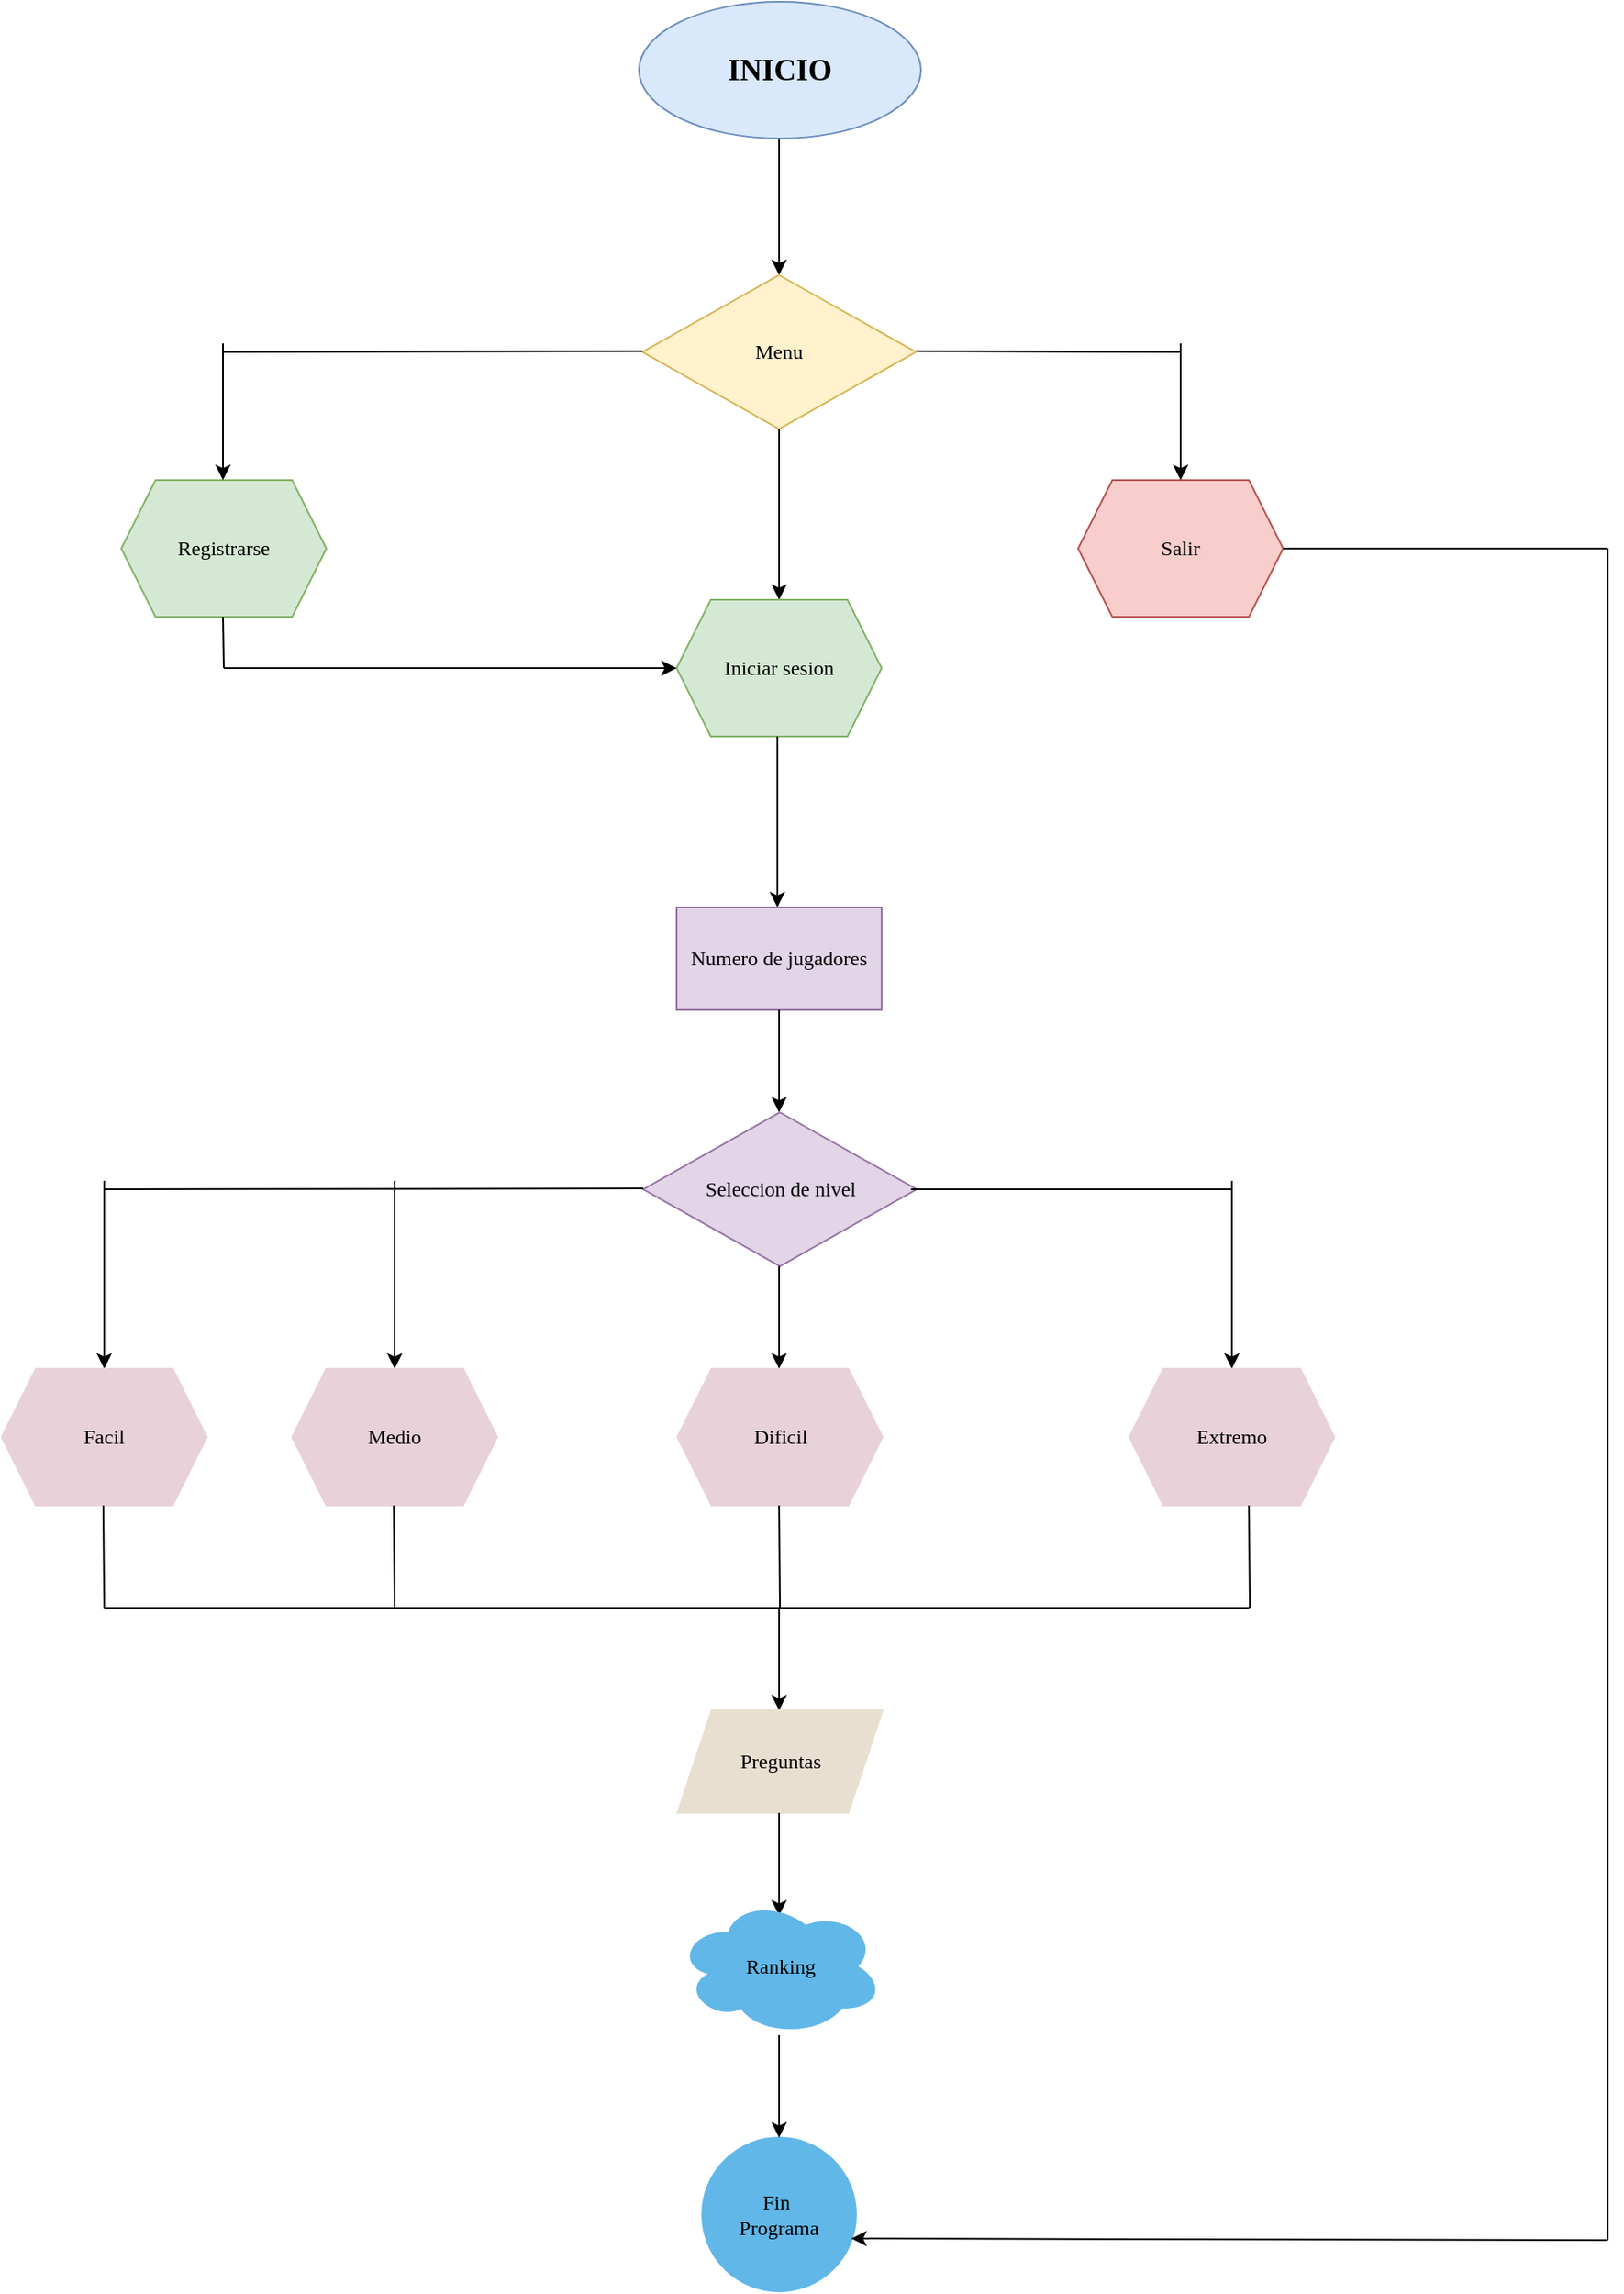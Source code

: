 <mxfile version="17.4.1" type="device"><diagram id="FCNfn9e_kaqVYcGwDjA9" name="Page-1"><mxGraphModel dx="1888" dy="481" grid="1" gridSize="10" guides="1" tooltips="1" connect="1" arrows="1" fold="1" page="1" pageScale="1" pageWidth="850" pageHeight="1100" math="0" shadow="0"><root><mxCell id="0"/><mxCell id="1" parent="0"/><mxCell id="Bh_2_UOjDmWj92w8OSH0-1" value="&lt;h2&gt;&lt;font face=&quot;Times New Roman&quot;&gt;INICIO&lt;/font&gt;&lt;/h2&gt;" style="ellipse;whiteSpace=wrap;html=1;fillColor=#dae8fc;strokeColor=#6c8ebf;" vertex="1" parent="1"><mxGeometry x="343" y="10" width="165" height="80" as="geometry"/></mxCell><mxCell id="Bh_2_UOjDmWj92w8OSH0-2" value="" style="endArrow=classic;html=1;rounded=0;fontFamily=Times New Roman;" edge="1" parent="1"><mxGeometry width="50" height="50" relative="1" as="geometry"><mxPoint x="425" y="90" as="sourcePoint"/><mxPoint x="425" y="170" as="targetPoint"/><Array as="points"/></mxGeometry></mxCell><mxCell id="Bh_2_UOjDmWj92w8OSH0-4" value="" style="endArrow=none;html=1;rounded=0;fontFamily=Times New Roman;" edge="1" parent="1"><mxGeometry width="50" height="50" relative="1" as="geometry"><mxPoint x="505" y="214.5" as="sourcePoint"/><mxPoint x="660" y="215" as="targetPoint"/></mxGeometry></mxCell><mxCell id="Bh_2_UOjDmWj92w8OSH0-5" value="" style="endArrow=none;html=1;rounded=0;fontFamily=Times New Roman;startArrow=none;" edge="1" parent="1" source="Bh_2_UOjDmWj92w8OSH0-3"><mxGeometry width="50" height="50" relative="1" as="geometry"><mxPoint x="350" y="280" as="sourcePoint"/><mxPoint x="450" y="200" as="targetPoint"/></mxGeometry></mxCell><mxCell id="Bh_2_UOjDmWj92w8OSH0-3" value="Menu" style="rhombus;whiteSpace=wrap;html=1;fontFamily=Times New Roman;fillColor=#fff2cc;strokeColor=#d6b656;" vertex="1" parent="1"><mxGeometry x="345" y="170" width="160" height="90" as="geometry"/></mxCell><mxCell id="Bh_2_UOjDmWj92w8OSH0-7" value="" style="endArrow=none;html=1;rounded=0;fontFamily=Times New Roman;" edge="1" parent="1"><mxGeometry width="50" height="50" relative="1" as="geometry"><mxPoint x="100" y="215" as="sourcePoint"/><mxPoint x="345" y="214.5" as="targetPoint"/></mxGeometry></mxCell><mxCell id="Bh_2_UOjDmWj92w8OSH0-9" value="" style="endArrow=classic;html=1;rounded=0;fontFamily=Times New Roman;entryX=0.5;entryY=0;entryDx=0;entryDy=0;" edge="1" parent="1" target="Bh_2_UOjDmWj92w8OSH0-11"><mxGeometry width="50" height="50" relative="1" as="geometry"><mxPoint x="425" y="260" as="sourcePoint"/><mxPoint x="425" y="340" as="targetPoint"/><Array as="points"/></mxGeometry></mxCell><mxCell id="Bh_2_UOjDmWj92w8OSH0-11" value="Iniciar sesion" style="shape=hexagon;perimeter=hexagonPerimeter2;whiteSpace=wrap;html=1;fixedSize=1;fontFamily=Times New Roman;fillColor=#d5e8d4;strokeColor=#82b366;" vertex="1" parent="1"><mxGeometry x="365" y="360" width="120" height="80" as="geometry"/></mxCell><mxCell id="Bh_2_UOjDmWj92w8OSH0-12" value="Registrarse" style="shape=hexagon;perimeter=hexagonPerimeter2;whiteSpace=wrap;html=1;fixedSize=1;fontFamily=Times New Roman;fillColor=#d5e8d4;strokeColor=#82b366;" vertex="1" parent="1"><mxGeometry x="40" y="290" width="120" height="80" as="geometry"/></mxCell><mxCell id="Bh_2_UOjDmWj92w8OSH0-13" value="Salir" style="shape=hexagon;perimeter=hexagonPerimeter2;whiteSpace=wrap;html=1;fixedSize=1;fontFamily=Times New Roman;fillColor=#f8cecc;strokeColor=#b85450;" vertex="1" parent="1"><mxGeometry x="600" y="290" width="120" height="80" as="geometry"/></mxCell><mxCell id="Bh_2_UOjDmWj92w8OSH0-25" value="" style="endArrow=classic;html=1;rounded=0;fontFamily=Times New Roman;entryX=0.5;entryY=0;entryDx=0;entryDy=0;" edge="1" parent="1" target="Bh_2_UOjDmWj92w8OSH0-13"><mxGeometry width="50" height="50" relative="1" as="geometry"><mxPoint x="660" y="210" as="sourcePoint"/><mxPoint x="660" y="280" as="targetPoint"/></mxGeometry></mxCell><mxCell id="Bh_2_UOjDmWj92w8OSH0-26" value="" style="endArrow=classic;html=1;rounded=0;fontFamily=Times New Roman;entryX=0.5;entryY=0;entryDx=0;entryDy=0;" edge="1" parent="1"><mxGeometry width="50" height="50" relative="1" as="geometry"><mxPoint x="99.5" y="210" as="sourcePoint"/><mxPoint x="99.5" y="290" as="targetPoint"/><Array as="points"><mxPoint x="99.5" y="250"/></Array></mxGeometry></mxCell><mxCell id="Bh_2_UOjDmWj92w8OSH0-29" value="" style="endArrow=classic;html=1;rounded=0;fontFamily=Times New Roman;entryX=0;entryY=0.5;entryDx=0;entryDy=0;" edge="1" parent="1" target="Bh_2_UOjDmWj92w8OSH0-11"><mxGeometry width="50" height="50" relative="1" as="geometry"><mxPoint x="100" y="400" as="sourcePoint"/><mxPoint x="330" y="400" as="targetPoint"/><Array as="points"/></mxGeometry></mxCell><mxCell id="Bh_2_UOjDmWj92w8OSH0-30" value="" style="endArrow=none;html=1;rounded=0;fontFamily=Times New Roman;" edge="1" parent="1"><mxGeometry width="50" height="50" relative="1" as="geometry"><mxPoint x="100" y="400" as="sourcePoint"/><mxPoint x="99.5" y="370" as="targetPoint"/><Array as="points"><mxPoint x="99.5" y="400"/></Array></mxGeometry></mxCell><mxCell id="Bh_2_UOjDmWj92w8OSH0-31" value="" style="endArrow=classic;html=1;rounded=0;fontFamily=Times New Roman;entryX=0.5;entryY=0;entryDx=0;entryDy=0;" edge="1" parent="1"><mxGeometry width="50" height="50" relative="1" as="geometry"><mxPoint x="424" y="440" as="sourcePoint"/><mxPoint x="424" y="540" as="targetPoint"/><Array as="points"/></mxGeometry></mxCell><mxCell id="Bh_2_UOjDmWj92w8OSH0-34" value="Numero de jugadores" style="rounded=0;whiteSpace=wrap;html=1;fontFamily=Times New Roman;fillColor=#e1d5e7;strokeColor=#9673a6;" vertex="1" parent="1"><mxGeometry x="365" y="540" width="120" height="60" as="geometry"/></mxCell><mxCell id="Bh_2_UOjDmWj92w8OSH0-36" value="" style="endArrow=classic;html=1;rounded=0;fontFamily=Times New Roman;" edge="1" parent="1"><mxGeometry width="50" height="50" relative="1" as="geometry"><mxPoint x="425" y="600" as="sourcePoint"/><mxPoint x="425" y="660" as="targetPoint"/><Array as="points"/></mxGeometry></mxCell><mxCell id="Bh_2_UOjDmWj92w8OSH0-38" value="Seleccion de nivel" style="rhombus;whiteSpace=wrap;html=1;fontFamily=Times New Roman;fillColor=#e1d5e7;strokeColor=#9673a6;" vertex="1" parent="1"><mxGeometry x="345.5" y="660" width="160" height="90" as="geometry"/></mxCell><mxCell id="Bh_2_UOjDmWj92w8OSH0-39" value="" style="endArrow=none;html=1;rounded=0;fontFamily=Times New Roman;" edge="1" parent="1"><mxGeometry width="50" height="50" relative="1" as="geometry"><mxPoint x="30" y="705" as="sourcePoint"/><mxPoint x="345.5" y="704.5" as="targetPoint"/></mxGeometry></mxCell><mxCell id="Bh_2_UOjDmWj92w8OSH0-40" value="" style="endArrow=classic;html=1;rounded=0;fontFamily=Times New Roman;entryX=0.5;entryY=0;entryDx=0;entryDy=0;" edge="1" parent="1" target="Bh_2_UOjDmWj92w8OSH0-46"><mxGeometry width="50" height="50" relative="1" as="geometry"><mxPoint x="30" y="700" as="sourcePoint"/><mxPoint x="30" y="760" as="targetPoint"/><Array as="points"/></mxGeometry></mxCell><mxCell id="Bh_2_UOjDmWj92w8OSH0-41" value="" style="endArrow=classic;html=1;rounded=0;fontFamily=Times New Roman;entryX=0.5;entryY=0;entryDx=0;entryDy=0;" edge="1" parent="1" target="Bh_2_UOjDmWj92w8OSH0-48"><mxGeometry width="50" height="50" relative="1" as="geometry"><mxPoint x="200" y="700" as="sourcePoint"/><mxPoint x="200" y="760" as="targetPoint"/><Array as="points"/></mxGeometry></mxCell><mxCell id="Bh_2_UOjDmWj92w8OSH0-42" value="" style="endArrow=classic;html=1;rounded=0;fontFamily=Times New Roman;" edge="1" parent="1"><mxGeometry width="50" height="50" relative="1" as="geometry"><mxPoint x="425" y="750" as="sourcePoint"/><mxPoint x="425" y="810" as="targetPoint"/><Array as="points"/></mxGeometry></mxCell><mxCell id="Bh_2_UOjDmWj92w8OSH0-43" value="" style="endArrow=classic;html=1;rounded=0;fontFamily=Times New Roman;entryX=0.5;entryY=0;entryDx=0;entryDy=0;" edge="1" parent="1" target="Bh_2_UOjDmWj92w8OSH0-49"><mxGeometry width="50" height="50" relative="1" as="geometry"><mxPoint x="690" y="700" as="sourcePoint"/><mxPoint x="690" y="770" as="targetPoint"/><Array as="points"/></mxGeometry></mxCell><mxCell id="Bh_2_UOjDmWj92w8OSH0-45" value="" style="endArrow=none;html=1;rounded=0;fontFamily=Times New Roman;" edge="1" parent="1"><mxGeometry width="50" height="50" relative="1" as="geometry"><mxPoint x="502.25" y="705" as="sourcePoint"/><mxPoint x="690" y="705" as="targetPoint"/></mxGeometry></mxCell><mxCell id="Bh_2_UOjDmWj92w8OSH0-46" value="Facil" style="shape=hexagon;perimeter=hexagonPerimeter2;whiteSpace=wrap;html=1;fixedSize=1;fontFamily=Times New Roman;fillColor=#E8D1D9;strokeColor=#E8D1D9;" vertex="1" parent="1"><mxGeometry x="-30" y="810" width="120" height="80" as="geometry"/></mxCell><mxCell id="Bh_2_UOjDmWj92w8OSH0-47" value="Dificil" style="shape=hexagon;perimeter=hexagonPerimeter2;whiteSpace=wrap;html=1;fixedSize=1;fontFamily=Times New Roman;fillColor=#E8D1D9;strokeColor=#E8D1D9;" vertex="1" parent="1"><mxGeometry x="365.5" y="810" width="120" height="80" as="geometry"/></mxCell><mxCell id="Bh_2_UOjDmWj92w8OSH0-48" value="Medio" style="shape=hexagon;perimeter=hexagonPerimeter2;whiteSpace=wrap;html=1;fixedSize=1;fontFamily=Times New Roman;fillColor=#E8D1D9;strokeColor=#E8D1D9;" vertex="1" parent="1"><mxGeometry x="140" y="810" width="120" height="80" as="geometry"/></mxCell><mxCell id="Bh_2_UOjDmWj92w8OSH0-49" value="Extremo" style="shape=hexagon;perimeter=hexagonPerimeter2;whiteSpace=wrap;html=1;fixedSize=1;fontFamily=Times New Roman;fillColor=#E8D1D9;strokeColor=#E8D1D9;" vertex="1" parent="1"><mxGeometry x="630" y="810" width="120" height="80" as="geometry"/></mxCell><mxCell id="Bh_2_UOjDmWj92w8OSH0-53" value="" style="endArrow=none;html=1;rounded=0;fontFamily=Times New Roman;" edge="1" parent="1"><mxGeometry width="50" height="50" relative="1" as="geometry"><mxPoint x="720" y="330" as="sourcePoint"/><mxPoint x="910" y="330" as="targetPoint"/></mxGeometry></mxCell><mxCell id="Bh_2_UOjDmWj92w8OSH0-54" value="" style="endArrow=none;html=1;rounded=0;fontFamily=Times New Roman;" edge="1" parent="1"><mxGeometry width="50" height="50" relative="1" as="geometry"><mxPoint x="910" y="1320" as="sourcePoint"/><mxPoint x="910" y="330" as="targetPoint"/></mxGeometry></mxCell><mxCell id="Bh_2_UOjDmWj92w8OSH0-61" value="" style="endArrow=none;html=1;rounded=0;fontFamily=Times New Roman;" edge="1" parent="1"><mxGeometry width="50" height="50" relative="1" as="geometry"><mxPoint x="30" y="950" as="sourcePoint"/><mxPoint x="700" y="950" as="targetPoint"/></mxGeometry></mxCell><mxCell id="Bh_2_UOjDmWj92w8OSH0-62" value="" style="endArrow=none;html=1;rounded=0;fontFamily=Times New Roman;" edge="1" parent="1"><mxGeometry width="50" height="50" relative="1" as="geometry"><mxPoint x="30" y="950" as="sourcePoint"/><mxPoint x="29.5" y="890" as="targetPoint"/></mxGeometry></mxCell><mxCell id="Bh_2_UOjDmWj92w8OSH0-63" value="" style="endArrow=none;html=1;rounded=0;fontFamily=Times New Roman;" edge="1" parent="1"><mxGeometry width="50" height="50" relative="1" as="geometry"><mxPoint x="200" y="950" as="sourcePoint"/><mxPoint x="199.5" y="890" as="targetPoint"/></mxGeometry></mxCell><mxCell id="Bh_2_UOjDmWj92w8OSH0-64" value="" style="endArrow=none;html=1;rounded=0;fontFamily=Times New Roman;" edge="1" parent="1"><mxGeometry width="50" height="50" relative="1" as="geometry"><mxPoint x="425.5" y="950" as="sourcePoint"/><mxPoint x="425" y="890" as="targetPoint"/></mxGeometry></mxCell><mxCell id="Bh_2_UOjDmWj92w8OSH0-65" value="" style="endArrow=none;html=1;rounded=0;fontFamily=Times New Roman;" edge="1" parent="1"><mxGeometry width="50" height="50" relative="1" as="geometry"><mxPoint x="700.5" y="950" as="sourcePoint"/><mxPoint x="700" y="890" as="targetPoint"/></mxGeometry></mxCell><mxCell id="Bh_2_UOjDmWj92w8OSH0-66" value="" style="endArrow=classic;html=1;rounded=0;fontFamily=Times New Roman;" edge="1" parent="1"><mxGeometry width="50" height="50" relative="1" as="geometry"><mxPoint x="425" y="950" as="sourcePoint"/><mxPoint x="425" y="1010" as="targetPoint"/><Array as="points"><mxPoint x="425" y="970"/><mxPoint x="425" y="980"/></Array></mxGeometry></mxCell><mxCell id="Bh_2_UOjDmWj92w8OSH0-67" value="Preguntas" style="shape=parallelogram;perimeter=parallelogramPerimeter;whiteSpace=wrap;html=1;fixedSize=1;fontFamily=Times New Roman;strokeColor=#E8DFD1;fillColor=#E8DFD1;" vertex="1" parent="1"><mxGeometry x="365.5" y="1010" width="120" height="60" as="geometry"/></mxCell><mxCell id="Bh_2_UOjDmWj92w8OSH0-69" value="" style="endArrow=classic;html=1;rounded=0;fontFamily=Times New Roman;" edge="1" parent="1"><mxGeometry width="50" height="50" relative="1" as="geometry"><mxPoint x="425" y="1070" as="sourcePoint"/><mxPoint x="425" y="1130" as="targetPoint"/><Array as="points"/></mxGeometry></mxCell><mxCell id="Bh_2_UOjDmWj92w8OSH0-70" value="Fin&amp;nbsp;&lt;br&gt;Programa" style="ellipse;whiteSpace=wrap;html=1;aspect=fixed;fontFamily=Times New Roman;strokeColor=#61B7E8;fillColor=#61B7E8;" vertex="1" parent="1"><mxGeometry x="380" y="1260" width="90" height="90" as="geometry"/></mxCell><mxCell id="Bh_2_UOjDmWj92w8OSH0-71" value="Ranking" style="ellipse;shape=cloud;whiteSpace=wrap;html=1;fontFamily=Times New Roman;strokeColor=#61B7E8;fillColor=#61B7E8;" vertex="1" parent="1"><mxGeometry x="365.5" y="1120" width="120" height="80" as="geometry"/></mxCell><mxCell id="Bh_2_UOjDmWj92w8OSH0-72" value="" style="endArrow=classic;html=1;rounded=0;fontFamily=Times New Roman;" edge="1" parent="1"><mxGeometry width="50" height="50" relative="1" as="geometry"><mxPoint x="425" y="1200" as="sourcePoint"/><mxPoint x="425" y="1260" as="targetPoint"/><Array as="points"/></mxGeometry></mxCell><mxCell id="Bh_2_UOjDmWj92w8OSH0-74" value="" style="endArrow=classic;html=1;rounded=0;fontFamily=Times New Roman;entryX=0.969;entryY=0.656;entryDx=0;entryDy=0;entryPerimeter=0;" edge="1" parent="1" target="Bh_2_UOjDmWj92w8OSH0-70"><mxGeometry width="50" height="50" relative="1" as="geometry"><mxPoint x="910" y="1320" as="sourcePoint"/><mxPoint x="760" y="1320" as="targetPoint"/></mxGeometry></mxCell></root></mxGraphModel></diagram></mxfile>